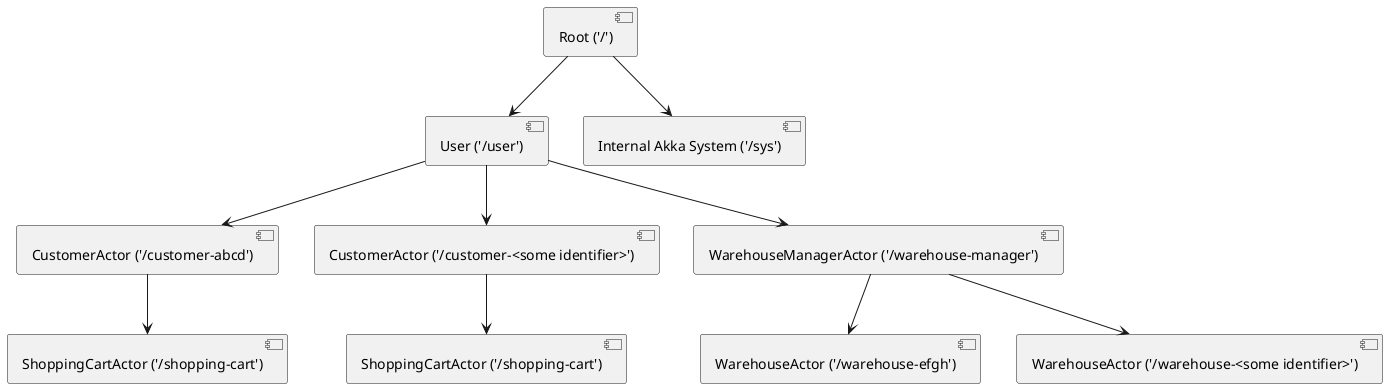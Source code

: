 @startuml
component "Root ('/')" as root
component "User ('/user')" as user
component "Internal Akka System ('/sys')" as sys
component "CustomerActor ('/customer-abcd')" as user1
component "CustomerActor ('/customer-<some identifier>')" as user2
component "ShoppingCartActor ('/shopping-cart')" as shop1
component "ShoppingCartActor ('/shopping-cart')" as shop2
component "WarehouseManagerActor ('/warehouse-manager')" as wma
component "WarehouseActor ('/warehouse-efgh')" as wa1
component "WarehouseActor ('/warehouse-<some identifier>')" as wa2

root --> user
root --> sys
user --> user1
user --> user2
user1 --> shop1
user2 --> shop2
user --> wma
wma --> wa1
wma --> wa2

@enduml